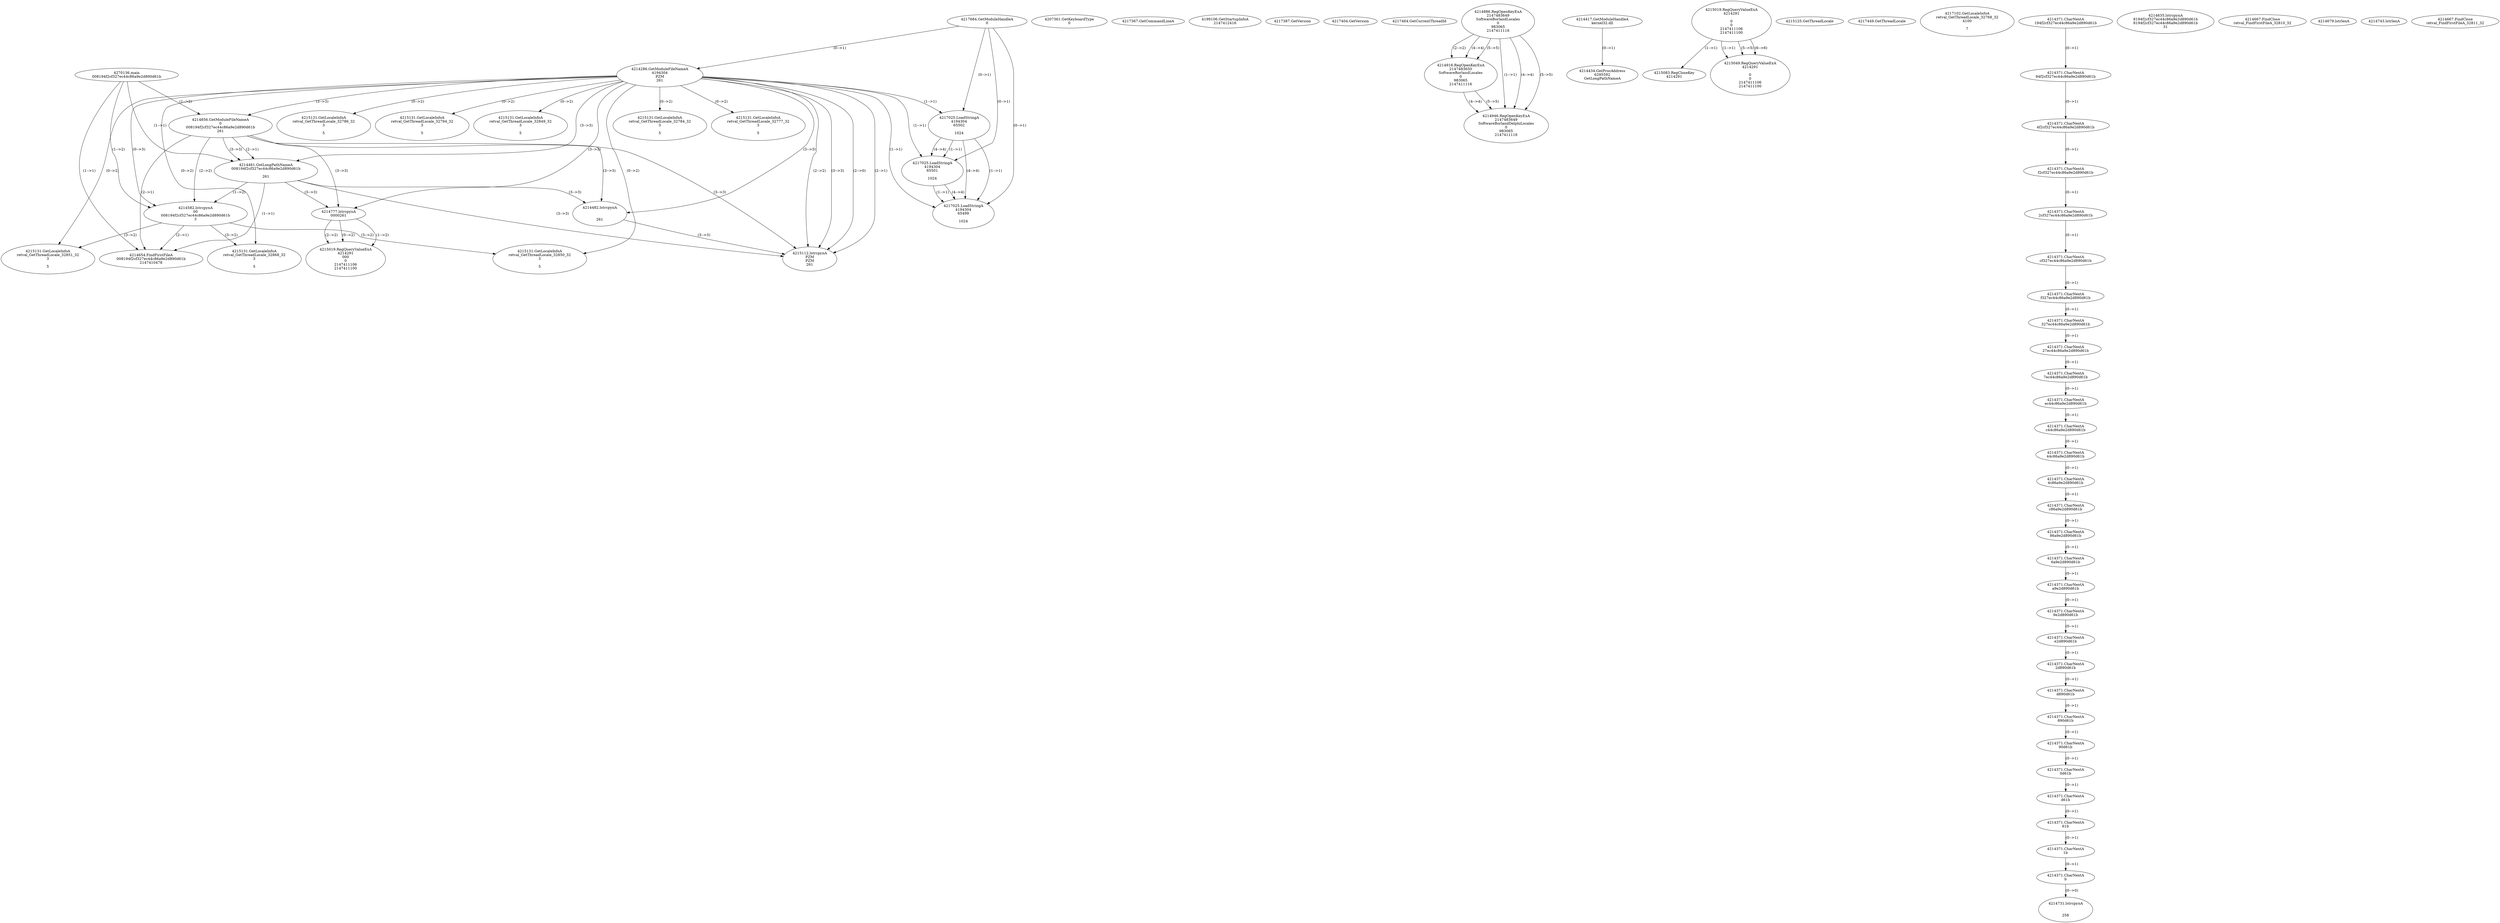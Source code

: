 // Global SCDG with merge call
digraph {
	0 [label="4270136.main
008194f2cf327ec44c86a9e2d890d61b"]
	1 [label="4217684.GetModuleHandleA
0"]
	2 [label="4207361.GetKeyboardType
0"]
	3 [label="4217367.GetCommandLineA
"]
	4 [label="4199106.GetStartupInfoA
2147412416"]
	5 [label="4217387.GetVersion
"]
	6 [label="4217404.GetVersion
"]
	7 [label="4217464.GetCurrentThreadId
"]
	8 [label="4214286.GetModuleFileNameA
4194304
PZM
261"]
	1 -> 8 [label="(0-->1)"]
	9 [label="4214856.GetModuleFileNameA
0
008194f2cf327ec44c86a9e2d890d61b
261"]
	0 -> 9 [label="(1-->2)"]
	8 -> 9 [label="(3-->3)"]
	10 [label="4214886.RegOpenKeyExA
2147483649
Software\Borland\Locales
0
983065
2147411116"]
	11 [label="4214916.RegOpenKeyExA
2147483650
Software\Borland\Locales
0
983065
2147411116"]
	10 -> 11 [label="(2-->2)"]
	10 -> 11 [label="(4-->4)"]
	10 -> 11 [label="(5-->5)"]
	12 [label="4214417.GetModuleHandleA
kernel32.dll"]
	13 [label="4214434.GetProcAddress
6295592
GetLongPathNameA"]
	12 -> 13 [label="(0-->1)"]
	14 [label="4214461.GetLongPathNameA
008194f2cf327ec44c86a9e2d890d61b

261"]
	0 -> 14 [label="(1-->1)"]
	9 -> 14 [label="(2-->1)"]
	8 -> 14 [label="(3-->3)"]
	9 -> 14 [label="(3-->3)"]
	15 [label="4214482.lstrcpynA


261"]
	8 -> 15 [label="(3-->3)"]
	9 -> 15 [label="(3-->3)"]
	14 -> 15 [label="(3-->3)"]
	16 [label="4215019.RegQueryValueExA
4214291

0
0
2147411106
2147411100"]
	17 [label="4215083.RegCloseKey
4214291"]
	16 -> 17 [label="(1-->1)"]
	18 [label="4215112.lstrcpynA
PZM
PZM
261"]
	8 -> 18 [label="(2-->1)"]
	8 -> 18 [label="(2-->2)"]
	8 -> 18 [label="(3-->3)"]
	9 -> 18 [label="(3-->3)"]
	14 -> 18 [label="(3-->3)"]
	15 -> 18 [label="(3-->3)"]
	8 -> 18 [label="(2-->0)"]
	19 [label="4215125.GetThreadLocale
"]
	20 [label="4215131.GetLocaleInfoA
retval_GetThreadLocale_32786_32
3

5"]
	8 -> 20 [label="(0-->2)"]
	21 [label="4217025.LoadStringA
4194304
65502

1024"]
	1 -> 21 [label="(0-->1)"]
	8 -> 21 [label="(1-->1)"]
	22 [label="4217025.LoadStringA
4194304
65501

1024"]
	1 -> 22 [label="(0-->1)"]
	8 -> 22 [label="(1-->1)"]
	21 -> 22 [label="(1-->1)"]
	21 -> 22 [label="(4-->4)"]
	23 [label="4215049.RegQueryValueExA
4214291

0
0
2147411106
2147411100"]
	16 -> 23 [label="(1-->1)"]
	16 -> 23 [label="(5-->5)"]
	16 -> 23 [label="(6-->6)"]
	24 [label="4215131.GetLocaleInfoA
retval_GetThreadLocale_32794_32
3

5"]
	8 -> 24 [label="(0-->2)"]
	25 [label="4217449.GetThreadLocale
"]
	26 [label="4217102.GetLocaleInfoA
retval_GetThreadLocale_32768_32
4100

7"]
	27 [label="4215131.GetLocaleInfoA
retval_GetThreadLocale_32849_32
3

5"]
	8 -> 27 [label="(0-->2)"]
	28 [label="4214582.lstrcpynA
00
008194f2cf327ec44c86a9e2d890d61b
3"]
	0 -> 28 [label="(1-->2)"]
	9 -> 28 [label="(2-->2)"]
	14 -> 28 [label="(1-->2)"]
	8 -> 28 [label="(0-->3)"]
	29 [label="4214371.CharNextA
194f2cf327ec44c86a9e2d890d61b"]
	30 [label="4214371.CharNextA
94f2cf327ec44c86a9e2d890d61b"]
	29 -> 30 [label="(0-->1)"]
	31 [label="4214371.CharNextA
4f2cf327ec44c86a9e2d890d61b"]
	30 -> 31 [label="(0-->1)"]
	32 [label="4214371.CharNextA
f2cf327ec44c86a9e2d890d61b"]
	31 -> 32 [label="(0-->1)"]
	33 [label="4214371.CharNextA
2cf327ec44c86a9e2d890d61b"]
	32 -> 33 [label="(0-->1)"]
	34 [label="4214371.CharNextA
cf327ec44c86a9e2d890d61b"]
	33 -> 34 [label="(0-->1)"]
	35 [label="4214371.CharNextA
f327ec44c86a9e2d890d61b"]
	34 -> 35 [label="(0-->1)"]
	36 [label="4214371.CharNextA
327ec44c86a9e2d890d61b"]
	35 -> 36 [label="(0-->1)"]
	37 [label="4214371.CharNextA
27ec44c86a9e2d890d61b"]
	36 -> 37 [label="(0-->1)"]
	38 [label="4214371.CharNextA
7ec44c86a9e2d890d61b"]
	37 -> 38 [label="(0-->1)"]
	39 [label="4214371.CharNextA
ec44c86a9e2d890d61b"]
	38 -> 39 [label="(0-->1)"]
	40 [label="4214371.CharNextA
c44c86a9e2d890d61b"]
	39 -> 40 [label="(0-->1)"]
	41 [label="4214371.CharNextA
44c86a9e2d890d61b"]
	40 -> 41 [label="(0-->1)"]
	42 [label="4214371.CharNextA
4c86a9e2d890d61b"]
	41 -> 42 [label="(0-->1)"]
	43 [label="4214371.CharNextA
c86a9e2d890d61b"]
	42 -> 43 [label="(0-->1)"]
	44 [label="4214371.CharNextA
86a9e2d890d61b"]
	43 -> 44 [label="(0-->1)"]
	45 [label="4214371.CharNextA
6a9e2d890d61b"]
	44 -> 45 [label="(0-->1)"]
	46 [label="4214371.CharNextA
a9e2d890d61b"]
	45 -> 46 [label="(0-->1)"]
	47 [label="4214371.CharNextA
9e2d890d61b"]
	46 -> 47 [label="(0-->1)"]
	48 [label="4214371.CharNextA
e2d890d61b"]
	47 -> 48 [label="(0-->1)"]
	49 [label="4214371.CharNextA
2d890d61b"]
	48 -> 49 [label="(0-->1)"]
	50 [label="4214371.CharNextA
d890d61b"]
	49 -> 50 [label="(0-->1)"]
	51 [label="4214371.CharNextA
890d61b"]
	50 -> 51 [label="(0-->1)"]
	52 [label="4214371.CharNextA
90d61b"]
	51 -> 52 [label="(0-->1)"]
	53 [label="4214371.CharNextA
0d61b"]
	52 -> 53 [label="(0-->1)"]
	54 [label="4214371.CharNextA
d61b"]
	53 -> 54 [label="(0-->1)"]
	55 [label="4214371.CharNextA
61b"]
	54 -> 55 [label="(0-->1)"]
	56 [label="4214371.CharNextA
1b"]
	55 -> 56 [label="(0-->1)"]
	57 [label="4214371.CharNextA
b"]
	56 -> 57 [label="(0-->1)"]
	58 [label="4214635.lstrcpynA
8194f2cf327ec44c86a9e2d890d61b
8194f2cf327ec44c86a9e2d890d61b
31"]
	59 [label="4214654.FindFirstFileA
008194f2cf327ec44c86a9e2d890d61b
2147410478"]
	0 -> 59 [label="(1-->1)"]
	9 -> 59 [label="(2-->1)"]
	14 -> 59 [label="(1-->1)"]
	28 -> 59 [label="(2-->1)"]
	60 [label="4214667.FindClose
retval_FindFirstFileA_32810_32"]
	61 [label="4214679.lstrlenA
"]
	62 [label="4214731.lstrcpynA


258"]
	57 -> 62 [label="(0-->0)"]
	63 [label="4214743.lstrlenA
"]
	64 [label="4214777.lstrcpynA
00\
00\
261"]
	8 -> 64 [label="(3-->3)"]
	9 -> 64 [label="(3-->3)"]
	14 -> 64 [label="(3-->3)"]
	65 [label="4215019.RegQueryValueExA
4214291
00\
0
0
2147411106
2147411100"]
	64 -> 65 [label="(1-->2)"]
	64 -> 65 [label="(2-->2)"]
	64 -> 65 [label="(0-->2)"]
	66 [label="4215131.GetLocaleInfoA
retval_GetThreadLocale_32850_32
3

5"]
	8 -> 66 [label="(0-->2)"]
	28 -> 66 [label="(3-->2)"]
	67 [label="4214667.FindClose
retval_FindFirstFileA_32811_32"]
	68 [label="4215131.GetLocaleInfoA
retval_GetThreadLocale_32851_32
3

5"]
	8 -> 68 [label="(0-->2)"]
	28 -> 68 [label="(3-->2)"]
	69 [label="4215131.GetLocaleInfoA
retval_GetThreadLocale_32784_32
3

5"]
	8 -> 69 [label="(0-->2)"]
	70 [label="4214946.RegOpenKeyExA
2147483649
Software\Borland\Delphi\Locales
0
983065
2147411116"]
	10 -> 70 [label="(1-->1)"]
	10 -> 70 [label="(4-->4)"]
	11 -> 70 [label="(4-->4)"]
	10 -> 70 [label="(5-->5)"]
	11 -> 70 [label="(5-->5)"]
	71 [label="4215131.GetLocaleInfoA
retval_GetThreadLocale_32777_32
3

5"]
	8 -> 71 [label="(0-->2)"]
	72 [label="4215131.GetLocaleInfoA
retval_GetThreadLocale_32868_32
3

5"]
	8 -> 72 [label="(0-->2)"]
	28 -> 72 [label="(3-->2)"]
	73 [label="4217025.LoadStringA
4194304
65499

1024"]
	1 -> 73 [label="(0-->1)"]
	8 -> 73 [label="(1-->1)"]
	21 -> 73 [label="(1-->1)"]
	22 -> 73 [label="(1-->1)"]
	21 -> 73 [label="(4-->4)"]
	22 -> 73 [label="(4-->4)"]
}
